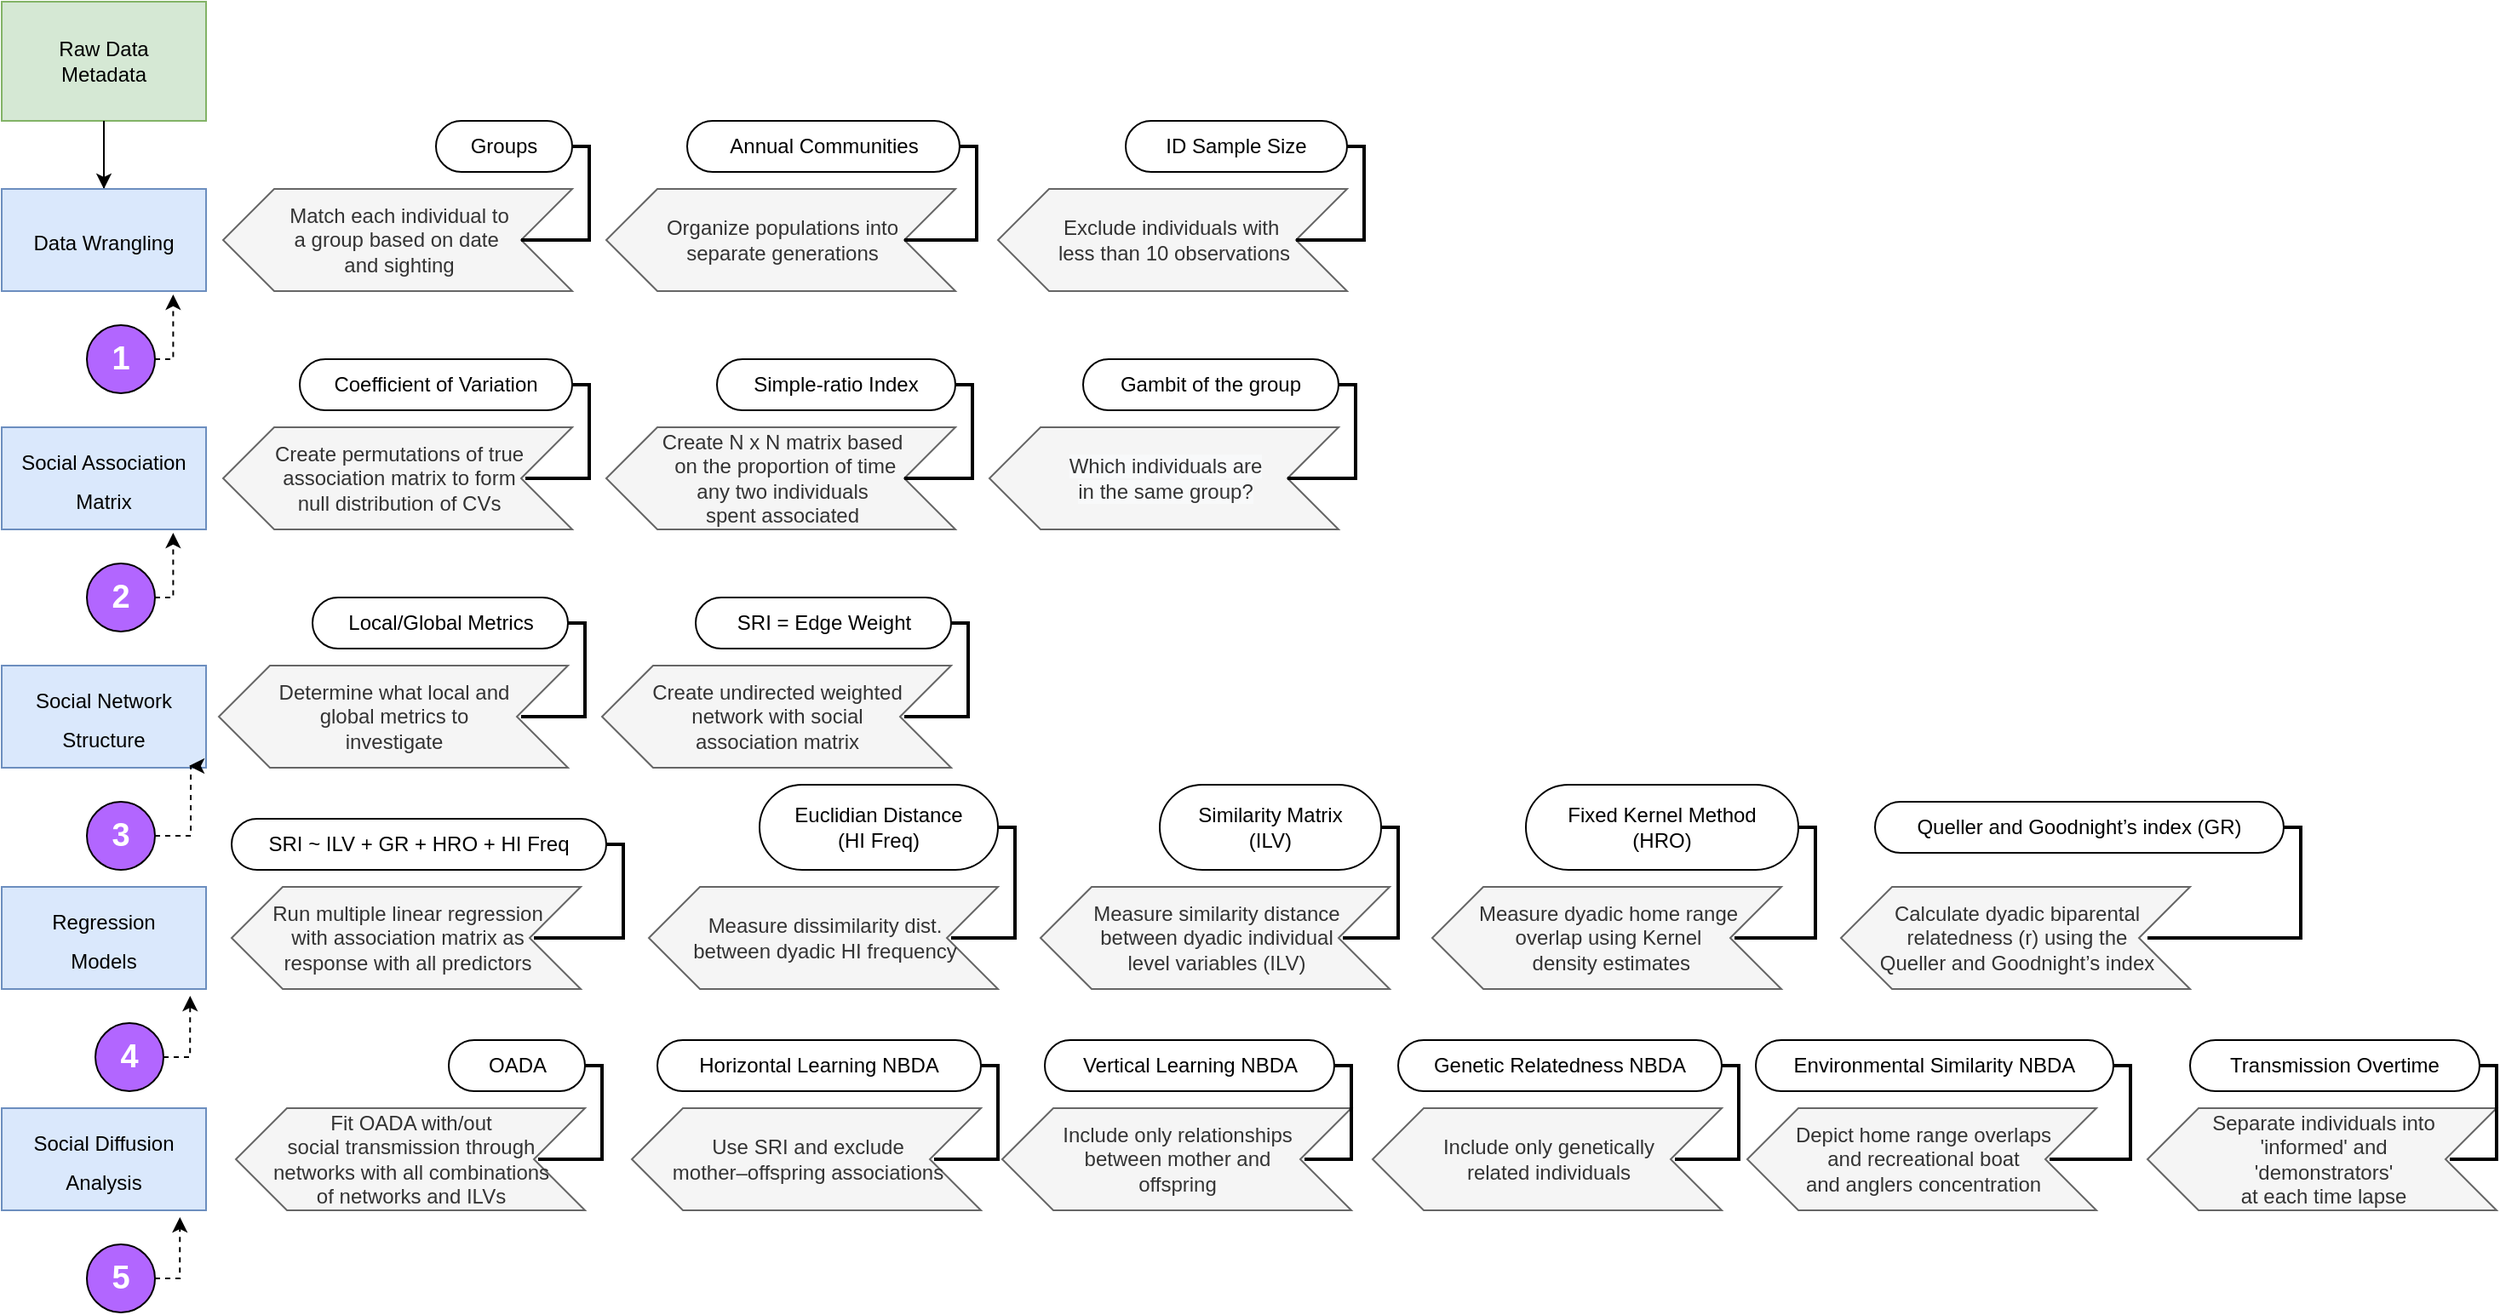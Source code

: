 <mxfile version="21.3.8" type="github">
  <diagram id="Asj_OvlAV7eRFMY_503B" name="Page-1">
    <mxGraphModel dx="794" dy="462" grid="1" gridSize="10" guides="1" tooltips="1" connect="1" arrows="1" fold="1" page="1" pageScale="1" pageWidth="850" pageHeight="1100" background="none" math="0" shadow="0">
      <root>
        <mxCell id="0" />
        <mxCell id="1" parent="0" />
        <mxCell id="feJvAz9ZvgBtIoRs770C-19" value="" style="edgeStyle=orthogonalEdgeStyle;rounded=0;orthogonalLoop=1;jettySize=auto;html=1;fontSize=12;fontColor=#FFFFFF;" parent="1" source="LIPbDDBm2kCoPktOWhKg-1" edge="1">
          <mxGeometry relative="1" as="geometry">
            <mxPoint x="100" y="150" as="targetPoint" />
          </mxGeometry>
        </mxCell>
        <mxCell id="LIPbDDBm2kCoPktOWhKg-1" value="Raw Data&lt;br&gt;Metadata" style="rounded=0;whiteSpace=wrap;html=1;fillColor=#d5e8d4;strokeColor=#82b366;" parent="1" vertex="1">
          <mxGeometry x="40" y="20" width="120" height="70" as="geometry" />
        </mxCell>
        <mxCell id="feJvAz9ZvgBtIoRs770C-24" style="edgeStyle=orthogonalEdgeStyle;rounded=0;orthogonalLoop=1;jettySize=auto;html=1;exitX=0.5;exitY=1;exitDx=0;exitDy=0;fontSize=12;fontColor=#FFFFFF;" parent="1" edge="1">
          <mxGeometry relative="1" as="geometry">
            <mxPoint x="530" y="690" as="sourcePoint" />
          </mxGeometry>
        </mxCell>
        <mxCell id="feJvAz9ZvgBtIoRs770C-25" value="" style="edgeStyle=orthogonalEdgeStyle;rounded=0;orthogonalLoop=1;jettySize=auto;html=1;fontSize=12;fontColor=#FFFFFF;" parent="1" edge="1">
          <mxGeometry relative="1" as="geometry">
            <mxPoint x="490" y="790" as="sourcePoint" />
          </mxGeometry>
        </mxCell>
        <mxCell id="feJvAz9ZvgBtIoRs770C-26" value="" style="edgeStyle=orthogonalEdgeStyle;rounded=0;orthogonalLoop=1;jettySize=auto;html=1;fontSize=12;fontColor=#FFFFFF;" parent="1" edge="1">
          <mxGeometry relative="1" as="geometry">
            <mxPoint x="365" y="790" as="sourcePoint" />
          </mxGeometry>
        </mxCell>
        <mxCell id="feJvAz9ZvgBtIoRs770C-28" value="" style="edgeStyle=orthogonalEdgeStyle;rounded=0;orthogonalLoop=1;jettySize=auto;html=1;fontSize=12;fontColor=#FFFFFF;" parent="1" edge="1">
          <mxGeometry relative="1" as="geometry">
            <mxPoint x="240" y="790" as="sourcePoint" />
          </mxGeometry>
        </mxCell>
        <mxCell id="feJvAz9ZvgBtIoRs770C-21" style="edgeStyle=orthogonalEdgeStyle;rounded=0;orthogonalLoop=1;jettySize=auto;html=1;exitX=1;exitY=0.5;exitDx=0;exitDy=0;entryX=0.839;entryY=1.033;entryDx=0;entryDy=0;entryPerimeter=0;fontSize=12;fontColor=#FFFFFF;dashed=1;" parent="1" source="feJvAz9ZvgBtIoRs770C-13" target="feJvAz9ZvgBtIoRs770C-17" edge="1">
          <mxGeometry relative="1" as="geometry" />
        </mxCell>
        <mxCell id="feJvAz9ZvgBtIoRs770C-13" value="&lt;font style=&quot;font-size: 19px;&quot; color=&quot;#ffffff&quot;&gt;2&lt;/font&gt;" style="ellipse;whiteSpace=wrap;html=1;strokeColor=#000000;fillColor=#B266FF;fontStyle=1" parent="1" vertex="1">
          <mxGeometry x="90" y="350" width="40" height="40" as="geometry" />
        </mxCell>
        <mxCell id="feJvAz9ZvgBtIoRs770C-14" value="&lt;font style=&quot;font-size: 19px;&quot; color=&quot;#ffffff&quot;&gt;3&lt;/font&gt;" style="ellipse;whiteSpace=wrap;html=1;strokeColor=#000000;fillColor=#B266FF;fontStyle=1" parent="1" vertex="1">
          <mxGeometry x="90" y="490" width="40" height="40" as="geometry" />
        </mxCell>
        <mxCell id="feJvAz9ZvgBtIoRs770C-29" style="edgeStyle=orthogonalEdgeStyle;rounded=0;orthogonalLoop=1;jettySize=auto;html=1;exitX=1;exitY=0.5;exitDx=0;exitDy=0;entryX=0.922;entryY=1.067;entryDx=0;entryDy=0;entryPerimeter=0;fontSize=12;fontColor=#FFFFFF;dashed=1;" parent="1" source="feJvAz9ZvgBtIoRs770C-15" target="feJvAz9ZvgBtIoRs770C-23" edge="1">
          <mxGeometry relative="1" as="geometry" />
        </mxCell>
        <mxCell id="feJvAz9ZvgBtIoRs770C-15" value="&lt;font style=&quot;font-size: 19px;&quot; color=&quot;#ffffff&quot;&gt;4&lt;/font&gt;" style="ellipse;whiteSpace=wrap;html=1;strokeColor=#000000;fillColor=#B266FF;fontStyle=1" parent="1" vertex="1">
          <mxGeometry x="95" y="620" width="40" height="40" as="geometry" />
        </mxCell>
        <mxCell id="feJvAz9ZvgBtIoRs770C-31" style="edgeStyle=orthogonalEdgeStyle;rounded=0;orthogonalLoop=1;jettySize=auto;html=1;exitX=1;exitY=0.5;exitDx=0;exitDy=0;entryX=0.872;entryY=1.067;entryDx=0;entryDy=0;entryPerimeter=0;dashed=1;fontSize=12;fontColor=#FFFFFF;" parent="1" source="feJvAz9ZvgBtIoRs770C-16" target="feJvAz9ZvgBtIoRs770C-30" edge="1">
          <mxGeometry relative="1" as="geometry" />
        </mxCell>
        <mxCell id="feJvAz9ZvgBtIoRs770C-16" value="&lt;font style=&quot;font-size: 19px;&quot; color=&quot;#ffffff&quot;&gt;5&lt;/font&gt;" style="ellipse;whiteSpace=wrap;html=1;strokeColor=#000000;fillColor=#B266FF;fontStyle=1" parent="1" vertex="1">
          <mxGeometry x="90" y="750" width="40" height="40" as="geometry" />
        </mxCell>
        <mxCell id="feJvAz9ZvgBtIoRs770C-17" value="&lt;font style=&quot;font-size: 12px;&quot;&gt;Social Association Matrix&lt;/font&gt;" style="rounded=0;whiteSpace=wrap;html=1;strokeColor=#6c8ebf;fontSize=19;fillColor=#dae8fc;" parent="1" vertex="1">
          <mxGeometry x="40" y="270" width="120" height="60" as="geometry" />
        </mxCell>
        <mxCell id="feJvAz9ZvgBtIoRs770C-18" value="&lt;font style=&quot;font-size: 12px;&quot;&gt;Social Network Structure&lt;/font&gt;" style="rounded=0;whiteSpace=wrap;html=1;strokeColor=#6c8ebf;fontSize=19;fillColor=#dae8fc;" parent="1" vertex="1">
          <mxGeometry x="40" y="410" width="120" height="60" as="geometry" />
        </mxCell>
        <mxCell id="feJvAz9ZvgBtIoRs770C-23" value="&lt;font style=&quot;font-size: 12px;&quot;&gt;Regression&lt;br&gt;Models&lt;br&gt;&lt;/font&gt;" style="rounded=0;whiteSpace=wrap;html=1;strokeColor=#6c8ebf;fontSize=19;fillColor=#dae8fc;" parent="1" vertex="1">
          <mxGeometry x="40" y="540" width="120" height="60" as="geometry" />
        </mxCell>
        <mxCell id="feJvAz9ZvgBtIoRs770C-30" value="&lt;font style=&quot;font-size: 12px;&quot;&gt;Social Diffusion&lt;br&gt;Analysis&lt;br&gt;&lt;/font&gt;" style="rounded=0;whiteSpace=wrap;html=1;strokeColor=#6c8ebf;fontSize=19;fillColor=#dae8fc;" parent="1" vertex="1">
          <mxGeometry x="40" y="670" width="120" height="60" as="geometry" />
        </mxCell>
        <mxCell id="DAMQzkQiVlCdPJjBUR-s-13" value="&lt;span style=&quot;color: rgb(51, 51, 51); background-color: rgb(248, 249, 250);&quot;&gt;Which individuals are&lt;br&gt;in the same group?&lt;/span&gt;" style="html=1;shadow=0;dashed=0;align=center;verticalAlign=middle;shape=mxgraph.arrows2.arrow;dy=0;dx=30;notch=30;rotation=0;direction=west;fillColor=#f5f5f5;strokeColor=#666666;fontColor=#333333;" parent="1" vertex="1">
          <mxGeometry x="620" y="270" width="205" height="60" as="geometry" />
        </mxCell>
        <mxCell id="DAMQzkQiVlCdPJjBUR-s-14" value="Create N x N matrix based&lt;br style=&quot;border-color: var(--border-color);&quot;&gt;&amp;nbsp;on the p&lt;font color=&quot;#333333&quot;&gt;roportion of time &lt;br&gt;any two individuals &lt;br&gt;spent associated&lt;/font&gt;" style="html=1;shadow=0;dashed=0;align=center;verticalAlign=middle;shape=mxgraph.arrows2.arrow;dy=0;dx=30;notch=30;rotation=0;direction=west;fillColor=#f5f5f5;fontColor=#333333;strokeColor=#666666;" parent="1" vertex="1">
          <mxGeometry x="395" y="270" width="205" height="60" as="geometry" />
        </mxCell>
        <mxCell id="DAMQzkQiVlCdPJjBUR-s-17" value="Simple-ratio Index" style="whiteSpace=wrap;html=1;rounded=1;arcSize=50;align=center;verticalAlign=middle;strokeWidth=1;autosize=1;spacing=4;treeFolding=1;treeMoving=1;newEdgeStyle={&quot;edgeStyle&quot;:&quot;entityRelationEdgeStyle&quot;,&quot;startArrow&quot;:&quot;none&quot;,&quot;endArrow&quot;:&quot;none&quot;,&quot;segment&quot;:10,&quot;curved&quot;:1};" parent="1" vertex="1">
          <mxGeometry x="460" y="230" width="140" height="30" as="geometry" />
        </mxCell>
        <mxCell id="DAMQzkQiVlCdPJjBUR-s-18" value="" style="edgeStyle=entityRelationEdgeStyle;startArrow=none;endArrow=none;segment=10;curved=1;rounded=0;shape=link;width=-1;exitX=0;exitY=0.5;exitDx=30;exitDy=0;exitPerimeter=0;" parent="1" source="DAMQzkQiVlCdPJjBUR-s-14" target="DAMQzkQiVlCdPJjBUR-s-17" edge="1">
          <mxGeometry relative="1" as="geometry">
            <mxPoint x="660" y="410" as="sourcePoint" />
          </mxGeometry>
        </mxCell>
        <mxCell id="DAMQzkQiVlCdPJjBUR-s-22" value="Gambit of the group" style="whiteSpace=wrap;html=1;rounded=1;arcSize=50;align=center;verticalAlign=middle;strokeWidth=1;autosize=1;spacing=4;treeFolding=1;treeMoving=1;newEdgeStyle={&quot;edgeStyle&quot;:&quot;entityRelationEdgeStyle&quot;,&quot;startArrow&quot;:&quot;none&quot;,&quot;endArrow&quot;:&quot;none&quot;,&quot;segment&quot;:10,&quot;curved&quot;:1};" parent="1" vertex="1">
          <mxGeometry x="675" y="230" width="150" height="30" as="geometry" />
        </mxCell>
        <mxCell id="DAMQzkQiVlCdPJjBUR-s-23" value="" style="edgeStyle=entityRelationEdgeStyle;startArrow=none;endArrow=none;segment=10;curved=1;rounded=0;shape=link;exitX=0;exitY=0.5;exitDx=30;exitDy=0;exitPerimeter=0;width=1;" parent="1" source="DAMQzkQiVlCdPJjBUR-s-13" target="DAMQzkQiVlCdPJjBUR-s-22" edge="1">
          <mxGeometry relative="1" as="geometry">
            <mxPoint x="732.5" y="265" as="sourcePoint" />
          </mxGeometry>
        </mxCell>
        <mxCell id="xzP4lWZcJlKj3KOKzyeN-1" value="Exclude individuals with&amp;nbsp;&lt;br&gt;less than 10 observations" style="html=1;shadow=0;dashed=0;align=center;verticalAlign=middle;shape=mxgraph.arrows2.arrow;dy=0;dx=30;notch=30;rotation=0;direction=west;fillColor=#f5f5f5;fontColor=#333333;strokeColor=#666666;" parent="1" vertex="1">
          <mxGeometry x="625" y="130" width="205" height="60" as="geometry" />
        </mxCell>
        <mxCell id="xzP4lWZcJlKj3KOKzyeN-2" value="Create permutations of true &lt;br&gt;association matrix to form&lt;br&gt;null distribution of CVs" style="html=1;shadow=0;dashed=0;align=center;verticalAlign=middle;shape=mxgraph.arrows2.arrow;dy=0;dx=30;notch=30;rotation=0;direction=west;fillColor=#f5f5f5;fontColor=#333333;strokeColor=#666666;" parent="1" vertex="1">
          <mxGeometry x="170" y="270" width="205" height="60" as="geometry" />
        </mxCell>
        <mxCell id="xzP4lWZcJlKj3KOKzyeN-3" value="Run multiple linear regression&lt;br&gt;with association matrix as&lt;br&gt;response with all predictors" style="html=1;shadow=0;dashed=0;align=center;verticalAlign=middle;shape=mxgraph.arrows2.arrow;dy=0;dx=30;notch=30;rotation=0;direction=west;fillColor=#f5f5f5;fontColor=#333333;strokeColor=#666666;" parent="1" vertex="1">
          <mxGeometry x="175" y="540" width="205" height="60" as="geometry" />
        </mxCell>
        <mxCell id="xzP4lWZcJlKj3KOKzyeN-4" value="Measure dissimilarity dist.&lt;br&gt;between dyadic HI frequency" style="html=1;shadow=0;dashed=0;align=center;verticalAlign=middle;shape=mxgraph.arrows2.arrow;dy=0;dx=30;notch=30;rotation=0;direction=west;fillColor=#f5f5f5;fontColor=#333333;strokeColor=#666666;" parent="1" vertex="1">
          <mxGeometry x="420" y="540" width="205" height="60" as="geometry" />
        </mxCell>
        <mxCell id="hiPtZPuh-JGFuhu2f1dp-1" value="Coefficient of Variation" style="whiteSpace=wrap;html=1;rounded=1;arcSize=50;align=center;verticalAlign=middle;strokeWidth=1;autosize=1;spacing=4;treeFolding=1;treeMoving=1;newEdgeStyle={&quot;edgeStyle&quot;:&quot;entityRelationEdgeStyle&quot;,&quot;startArrow&quot;:&quot;none&quot;,&quot;endArrow&quot;:&quot;none&quot;,&quot;segment&quot;:10,&quot;curved&quot;:1};" parent="1" vertex="1">
          <mxGeometry x="215" y="230" width="160" height="30" as="geometry" />
        </mxCell>
        <mxCell id="hiPtZPuh-JGFuhu2f1dp-2" value="" style="edgeStyle=entityRelationEdgeStyle;startArrow=none;endArrow=none;segment=10;curved=1;rounded=0;shape=link;width=-1;exitX=0;exitY=0.5;exitDx=30;exitDy=0;exitPerimeter=0;" parent="1" target="hiPtZPuh-JGFuhu2f1dp-1" edge="1">
          <mxGeometry relative="1" as="geometry">
            <mxPoint x="347.5" y="300" as="sourcePoint" />
          </mxGeometry>
        </mxCell>
        <mxCell id="hiPtZPuh-JGFuhu2f1dp-3" value="ID Sample Size" style="whiteSpace=wrap;html=1;rounded=1;arcSize=50;align=center;verticalAlign=middle;strokeWidth=1;autosize=1;spacing=4;treeFolding=1;treeMoving=1;newEdgeStyle={&quot;edgeStyle&quot;:&quot;entityRelationEdgeStyle&quot;,&quot;startArrow&quot;:&quot;none&quot;,&quot;endArrow&quot;:&quot;none&quot;,&quot;segment&quot;:10,&quot;curved&quot;:1};" parent="1" vertex="1">
          <mxGeometry x="700" y="90" width="130" height="30" as="geometry" />
        </mxCell>
        <mxCell id="hiPtZPuh-JGFuhu2f1dp-4" value="" style="edgeStyle=entityRelationEdgeStyle;startArrow=none;endArrow=none;segment=10;curved=1;rounded=0;shape=link;width=-1;exitX=0;exitY=0.5;exitDx=30;exitDy=0;exitPerimeter=0;" parent="1" target="hiPtZPuh-JGFuhu2f1dp-3" edge="1">
          <mxGeometry relative="1" as="geometry">
            <mxPoint x="800" y="160" as="sourcePoint" />
          </mxGeometry>
        </mxCell>
        <mxCell id="hiPtZPuh-JGFuhu2f1dp-5" value="Determine what local and &lt;br&gt;global metrics to&lt;br&gt;investigate" style="html=1;shadow=0;dashed=0;align=center;verticalAlign=middle;shape=mxgraph.arrows2.arrow;dy=0;dx=30;notch=30;rotation=0;direction=west;fillColor=#f5f5f5;fontColor=#333333;strokeColor=#666666;" parent="1" vertex="1">
          <mxGeometry x="167.5" y="410" width="205" height="60" as="geometry" />
        </mxCell>
        <mxCell id="hiPtZPuh-JGFuhu2f1dp-6" value="Local/Global Metrics" style="whiteSpace=wrap;html=1;rounded=1;arcSize=50;align=center;verticalAlign=middle;strokeWidth=1;autosize=1;spacing=4;treeFolding=1;treeMoving=1;newEdgeStyle={&quot;edgeStyle&quot;:&quot;entityRelationEdgeStyle&quot;,&quot;startArrow&quot;:&quot;none&quot;,&quot;endArrow&quot;:&quot;none&quot;,&quot;segment&quot;:10,&quot;curved&quot;:1};" parent="1" vertex="1">
          <mxGeometry x="222.5" y="370" width="150" height="30" as="geometry" />
        </mxCell>
        <mxCell id="hiPtZPuh-JGFuhu2f1dp-7" value="" style="edgeStyle=entityRelationEdgeStyle;startArrow=none;endArrow=none;segment=10;curved=1;rounded=0;shape=link;width=-1;exitX=0;exitY=0.5;exitDx=30;exitDy=0;exitPerimeter=0;" parent="1" target="hiPtZPuh-JGFuhu2f1dp-6" edge="1">
          <mxGeometry relative="1" as="geometry">
            <mxPoint x="345" y="440" as="sourcePoint" />
          </mxGeometry>
        </mxCell>
        <mxCell id="hiPtZPuh-JGFuhu2f1dp-11" value="Create undirected weighted&lt;br style=&quot;border-color: var(--border-color);&quot;&gt;network with social&lt;br style=&quot;border-color: var(--border-color);&quot;&gt;association&amp;nbsp;matrix" style="html=1;shadow=0;dashed=0;align=center;verticalAlign=middle;shape=mxgraph.arrows2.arrow;dy=0;dx=30;notch=30;rotation=0;direction=west;fillColor=#f5f5f5;fontColor=#333333;strokeColor=#666666;" parent="1" vertex="1">
          <mxGeometry x="392.5" y="410" width="205" height="60" as="geometry" />
        </mxCell>
        <mxCell id="hiPtZPuh-JGFuhu2f1dp-12" value="SRI = Edge Weight" style="whiteSpace=wrap;html=1;rounded=1;arcSize=50;align=center;verticalAlign=middle;strokeWidth=1;autosize=1;spacing=4;treeFolding=1;treeMoving=1;newEdgeStyle={&quot;edgeStyle&quot;:&quot;entityRelationEdgeStyle&quot;,&quot;startArrow&quot;:&quot;none&quot;,&quot;endArrow&quot;:&quot;none&quot;,&quot;segment&quot;:10,&quot;curved&quot;:1};" parent="1" vertex="1">
          <mxGeometry x="447.5" y="370" width="150" height="30" as="geometry" />
        </mxCell>
        <mxCell id="hiPtZPuh-JGFuhu2f1dp-13" value="" style="edgeStyle=entityRelationEdgeStyle;startArrow=none;endArrow=none;segment=10;curved=1;rounded=0;shape=link;width=-1;exitX=0;exitY=0.5;exitDx=30;exitDy=0;exitPerimeter=0;" parent="1" target="hiPtZPuh-JGFuhu2f1dp-12" edge="1">
          <mxGeometry relative="1" as="geometry">
            <mxPoint x="570" y="440" as="sourcePoint" />
          </mxGeometry>
        </mxCell>
        <mxCell id="hiPtZPuh-JGFuhu2f1dp-14" value="SRI ~ ILV + GR + HRO + HI Freq" style="whiteSpace=wrap;html=1;rounded=1;arcSize=50;align=center;verticalAlign=middle;strokeWidth=1;autosize=1;spacing=4;treeFolding=1;treeMoving=1;newEdgeStyle={&quot;edgeStyle&quot;:&quot;entityRelationEdgeStyle&quot;,&quot;startArrow&quot;:&quot;none&quot;,&quot;endArrow&quot;:&quot;none&quot;,&quot;segment&quot;:10,&quot;curved&quot;:1};" parent="1" vertex="1">
          <mxGeometry x="175" y="500" width="220" height="30" as="geometry" />
        </mxCell>
        <mxCell id="hiPtZPuh-JGFuhu2f1dp-15" value="" style="edgeStyle=entityRelationEdgeStyle;startArrow=none;endArrow=none;segment=10;curved=1;rounded=0;shape=link;width=-1;exitX=0;exitY=0.5;exitDx=30;exitDy=0;exitPerimeter=0;" parent="1" target="hiPtZPuh-JGFuhu2f1dp-14" edge="1">
          <mxGeometry relative="1" as="geometry">
            <mxPoint x="352.5" y="570" as="sourcePoint" />
          </mxGeometry>
        </mxCell>
        <mxCell id="hiPtZPuh-JGFuhu2f1dp-16" value="Euclidian Distance&lt;br&gt;(HI Freq)" style="whiteSpace=wrap;html=1;rounded=1;arcSize=50;align=center;verticalAlign=middle;strokeWidth=1;autosize=1;spacing=4;treeFolding=1;treeMoving=1;newEdgeStyle={&quot;edgeStyle&quot;:&quot;entityRelationEdgeStyle&quot;,&quot;startArrow&quot;:&quot;none&quot;,&quot;endArrow&quot;:&quot;none&quot;,&quot;segment&quot;:10,&quot;curved&quot;:1};" parent="1" vertex="1">
          <mxGeometry x="485" y="480" width="140" height="50" as="geometry" />
        </mxCell>
        <mxCell id="hiPtZPuh-JGFuhu2f1dp-17" value="" style="edgeStyle=entityRelationEdgeStyle;startArrow=none;endArrow=none;segment=10;curved=1;rounded=0;shape=link;width=-1;exitX=0;exitY=0.5;exitDx=30;exitDy=0;exitPerimeter=0;" parent="1" target="hiPtZPuh-JGFuhu2f1dp-16" edge="1">
          <mxGeometry relative="1" as="geometry">
            <mxPoint x="597.5" y="570" as="sourcePoint" />
          </mxGeometry>
        </mxCell>
        <mxCell id="hiPtZPuh-JGFuhu2f1dp-18" value="Measure similarity distance&lt;br&gt;between dyadic individual&lt;br&gt;level variables (ILV)" style="html=1;shadow=0;dashed=0;align=center;verticalAlign=middle;shape=mxgraph.arrows2.arrow;dy=0;dx=30;notch=30;rotation=0;direction=west;fillColor=#f5f5f5;fontColor=#333333;strokeColor=#666666;" parent="1" vertex="1">
          <mxGeometry x="650" y="540" width="205" height="60" as="geometry" />
        </mxCell>
        <mxCell id="hiPtZPuh-JGFuhu2f1dp-19" value="Similarity Matrix&lt;br&gt;(ILV)" style="whiteSpace=wrap;html=1;rounded=1;arcSize=50;align=center;verticalAlign=middle;strokeWidth=1;autosize=1;spacing=4;treeFolding=1;treeMoving=1;newEdgeStyle={&quot;edgeStyle&quot;:&quot;entityRelationEdgeStyle&quot;,&quot;startArrow&quot;:&quot;none&quot;,&quot;endArrow&quot;:&quot;none&quot;,&quot;segment&quot;:10,&quot;curved&quot;:1};" parent="1" vertex="1">
          <mxGeometry x="720" y="480" width="130" height="50" as="geometry" />
        </mxCell>
        <mxCell id="hiPtZPuh-JGFuhu2f1dp-20" value="" style="edgeStyle=entityRelationEdgeStyle;startArrow=none;endArrow=none;segment=10;curved=1;rounded=0;shape=link;width=-1;exitX=0;exitY=0.5;exitDx=30;exitDy=0;exitPerimeter=0;" parent="1" target="hiPtZPuh-JGFuhu2f1dp-19" edge="1">
          <mxGeometry relative="1" as="geometry">
            <mxPoint x="827.5" y="570" as="sourcePoint" />
          </mxGeometry>
        </mxCell>
        <mxCell id="hiPtZPuh-JGFuhu2f1dp-21" value="Measure dyadic home range &lt;br&gt;overlap using Kernel&lt;br&gt;&amp;nbsp;density estimates" style="html=1;shadow=0;dashed=0;align=center;verticalAlign=middle;shape=mxgraph.arrows2.arrow;dy=0;dx=30;notch=30;rotation=0;direction=west;fillColor=#f5f5f5;fontColor=#333333;strokeColor=#666666;" parent="1" vertex="1">
          <mxGeometry x="880" y="540" width="205" height="60" as="geometry" />
        </mxCell>
        <mxCell id="hiPtZPuh-JGFuhu2f1dp-22" value="Fixed Kernel Method&lt;br&gt;(HRO)" style="whiteSpace=wrap;html=1;rounded=1;arcSize=50;align=center;verticalAlign=middle;strokeWidth=1;autosize=1;spacing=4;treeFolding=1;treeMoving=1;newEdgeStyle={&quot;edgeStyle&quot;:&quot;entityRelationEdgeStyle&quot;,&quot;startArrow&quot;:&quot;none&quot;,&quot;endArrow&quot;:&quot;none&quot;,&quot;segment&quot;:10,&quot;curved&quot;:1};" parent="1" vertex="1">
          <mxGeometry x="935" y="480" width="160" height="50" as="geometry" />
        </mxCell>
        <mxCell id="hiPtZPuh-JGFuhu2f1dp-23" value="" style="edgeStyle=entityRelationEdgeStyle;startArrow=none;endArrow=none;segment=10;curved=1;rounded=0;shape=link;width=-1;exitX=0;exitY=0.5;exitDx=30;exitDy=0;exitPerimeter=0;" parent="1" target="hiPtZPuh-JGFuhu2f1dp-22" edge="1">
          <mxGeometry relative="1" as="geometry">
            <mxPoint x="1057.5" y="570" as="sourcePoint" />
          </mxGeometry>
        </mxCell>
        <mxCell id="hiPtZPuh-JGFuhu2f1dp-24" value="Calculate dyadic biparental &lt;br&gt;relatedness (r) using the&lt;br&gt;Queller and Goodnight’s index" style="html=1;shadow=0;dashed=0;align=center;verticalAlign=middle;shape=mxgraph.arrows2.arrow;dy=0;dx=30;notch=30;rotation=0;direction=west;fillColor=#f5f5f5;fontColor=#333333;strokeColor=#666666;" parent="1" vertex="1">
          <mxGeometry x="1120" y="540" width="205" height="60" as="geometry" />
        </mxCell>
        <mxCell id="hiPtZPuh-JGFuhu2f1dp-27" style="edgeStyle=orthogonalEdgeStyle;rounded=0;orthogonalLoop=1;jettySize=auto;html=1;exitX=1;exitY=0.5;exitDx=0;exitDy=0;entryX=0.839;entryY=1.033;entryDx=0;entryDy=0;entryPerimeter=0;fontSize=12;fontColor=#FFFFFF;dashed=1;" parent="1" source="hiPtZPuh-JGFuhu2f1dp-28" target="hiPtZPuh-JGFuhu2f1dp-29" edge="1">
          <mxGeometry relative="1" as="geometry" />
        </mxCell>
        <mxCell id="hiPtZPuh-JGFuhu2f1dp-28" value="&lt;font style=&quot;font-size: 19px;&quot; color=&quot;#ffffff&quot;&gt;1&lt;/font&gt;" style="ellipse;whiteSpace=wrap;html=1;strokeColor=#000000;fillColor=#B266FF;fontStyle=1" parent="1" vertex="1">
          <mxGeometry x="90" y="210" width="40" height="40" as="geometry" />
        </mxCell>
        <mxCell id="hiPtZPuh-JGFuhu2f1dp-36" value="" style="edgeStyle=orthogonalEdgeStyle;rounded=0;orthogonalLoop=1;jettySize=auto;html=1;exitX=0.5;exitY=1;exitDx=0;exitDy=0;" parent="1" source="LIPbDDBm2kCoPktOWhKg-1" edge="1">
          <mxGeometry relative="1" as="geometry">
            <mxPoint x="60" y="110" as="sourcePoint" />
            <mxPoint x="100" y="130" as="targetPoint" />
          </mxGeometry>
        </mxCell>
        <mxCell id="hiPtZPuh-JGFuhu2f1dp-29" value="&lt;font style=&quot;font-size: 12px;&quot;&gt;Data Wrangling&lt;/font&gt;" style="rounded=0;whiteSpace=wrap;html=1;strokeColor=#6c8ebf;fontSize=19;fillColor=#dae8fc;" parent="1" vertex="1">
          <mxGeometry x="40" y="130" width="120" height="60" as="geometry" />
        </mxCell>
        <mxCell id="hiPtZPuh-JGFuhu2f1dp-30" value="Organize populations into&lt;br style=&quot;border-color: var(--border-color);&quot;&gt;separate generations" style="html=1;shadow=0;dashed=0;align=center;verticalAlign=middle;shape=mxgraph.arrows2.arrow;dy=0;dx=30;notch=30;rotation=0;direction=west;fillColor=#f5f5f5;fontColor=#333333;strokeColor=#666666;" parent="1" vertex="1">
          <mxGeometry x="395" y="130" width="205" height="60" as="geometry" />
        </mxCell>
        <mxCell id="hiPtZPuh-JGFuhu2f1dp-31" value="Annual Communities" style="whiteSpace=wrap;html=1;rounded=1;arcSize=50;align=center;verticalAlign=middle;strokeWidth=1;autosize=1;spacing=4;treeFolding=1;treeMoving=1;newEdgeStyle={&quot;edgeStyle&quot;:&quot;entityRelationEdgeStyle&quot;,&quot;startArrow&quot;:&quot;none&quot;,&quot;endArrow&quot;:&quot;none&quot;,&quot;segment&quot;:10,&quot;curved&quot;:1};" parent="1" vertex="1">
          <mxGeometry x="442.5" y="90" width="160" height="30" as="geometry" />
        </mxCell>
        <mxCell id="hiPtZPuh-JGFuhu2f1dp-32" value="" style="edgeStyle=entityRelationEdgeStyle;startArrow=none;endArrow=none;segment=10;curved=1;rounded=0;shape=link;width=-1;exitX=0;exitY=0.5;exitDx=30;exitDy=0;exitPerimeter=0;" parent="1" source="hiPtZPuh-JGFuhu2f1dp-30" target="hiPtZPuh-JGFuhu2f1dp-31" edge="1">
          <mxGeometry relative="1" as="geometry">
            <mxPoint x="660" y="270" as="sourcePoint" />
          </mxGeometry>
        </mxCell>
        <mxCell id="hiPtZPuh-JGFuhu2f1dp-37" value="Queller and Goodnight’s index (GR)" style="whiteSpace=wrap;html=1;rounded=1;arcSize=50;align=center;verticalAlign=middle;strokeWidth=1;autosize=1;spacing=4;treeFolding=1;treeMoving=1;newEdgeStyle={&quot;edgeStyle&quot;:&quot;entityRelationEdgeStyle&quot;,&quot;startArrow&quot;:&quot;none&quot;,&quot;endArrow&quot;:&quot;none&quot;,&quot;segment&quot;:10,&quot;curved&quot;:1};" parent="1" vertex="1">
          <mxGeometry x="1140" y="490" width="240" height="30" as="geometry" />
        </mxCell>
        <mxCell id="hiPtZPuh-JGFuhu2f1dp-38" value="" style="edgeStyle=entityRelationEdgeStyle;startArrow=none;endArrow=none;segment=10;curved=1;rounded=0;shape=link;width=-1;" parent="1" target="hiPtZPuh-JGFuhu2f1dp-37" edge="1">
          <mxGeometry relative="1" as="geometry">
            <mxPoint x="1300" y="570" as="sourcePoint" />
          </mxGeometry>
        </mxCell>
        <mxCell id="hiPtZPuh-JGFuhu2f1dp-39" style="edgeStyle=orthogonalEdgeStyle;rounded=0;orthogonalLoop=1;jettySize=auto;html=1;exitX=1;exitY=0.5;exitDx=0;exitDy=0;fontSize=12;fontColor=#FFFFFF;dashed=1;" parent="1" source="feJvAz9ZvgBtIoRs770C-14" edge="1">
          <mxGeometry relative="1" as="geometry">
            <mxPoint x="140" y="380" as="sourcePoint" />
            <mxPoint x="150" y="469" as="targetPoint" />
            <Array as="points">
              <mxPoint x="151" y="510" />
              <mxPoint x="151" y="469" />
            </Array>
          </mxGeometry>
        </mxCell>
        <mxCell id="hiPtZPuh-JGFuhu2f1dp-40" value="Use SRI and exclude&lt;br&gt;mother–offspring associations" style="html=1;shadow=0;dashed=0;align=center;verticalAlign=middle;shape=mxgraph.arrows2.arrow;dy=0;dx=30;notch=30;rotation=0;direction=west;fillColor=#f5f5f5;fontColor=#333333;strokeColor=#666666;" parent="1" vertex="1">
          <mxGeometry x="410" y="670" width="205" height="60" as="geometry" />
        </mxCell>
        <mxCell id="hiPtZPuh-JGFuhu2f1dp-41" value="Horizontal Learning NBDA" style="whiteSpace=wrap;html=1;rounded=1;arcSize=50;align=center;verticalAlign=middle;strokeWidth=1;autosize=1;spacing=4;treeFolding=1;treeMoving=1;newEdgeStyle={&quot;edgeStyle&quot;:&quot;entityRelationEdgeStyle&quot;,&quot;startArrow&quot;:&quot;none&quot;,&quot;endArrow&quot;:&quot;none&quot;,&quot;segment&quot;:10,&quot;curved&quot;:1};" parent="1" vertex="1">
          <mxGeometry x="425" y="630" width="190" height="30" as="geometry" />
        </mxCell>
        <mxCell id="hiPtZPuh-JGFuhu2f1dp-42" value="" style="edgeStyle=entityRelationEdgeStyle;startArrow=none;endArrow=none;segment=10;curved=1;rounded=0;shape=link;width=-1;exitX=0;exitY=0.5;exitDx=30;exitDy=0;exitPerimeter=0;" parent="1" target="hiPtZPuh-JGFuhu2f1dp-41" edge="1">
          <mxGeometry relative="1" as="geometry">
            <mxPoint x="587.5" y="700" as="sourcePoint" />
          </mxGeometry>
        </mxCell>
        <mxCell id="hiPtZPuh-JGFuhu2f1dp-43" value="Include only relationships &lt;br&gt;between mother and &lt;br&gt;offspring" style="html=1;shadow=0;dashed=0;align=center;verticalAlign=middle;shape=mxgraph.arrows2.arrow;dy=0;dx=30;notch=30;rotation=0;direction=west;fillColor=#f5f5f5;fontColor=#333333;strokeColor=#666666;" parent="1" vertex="1">
          <mxGeometry x="627.5" y="670" width="205" height="60" as="geometry" />
        </mxCell>
        <mxCell id="hiPtZPuh-JGFuhu2f1dp-44" value="Vertical Learning NBDA" style="whiteSpace=wrap;html=1;rounded=1;arcSize=50;align=center;verticalAlign=middle;strokeWidth=1;autosize=1;spacing=4;treeFolding=1;treeMoving=1;newEdgeStyle={&quot;edgeStyle&quot;:&quot;entityRelationEdgeStyle&quot;,&quot;startArrow&quot;:&quot;none&quot;,&quot;endArrow&quot;:&quot;none&quot;,&quot;segment&quot;:10,&quot;curved&quot;:1};" parent="1" vertex="1">
          <mxGeometry x="652.5" y="630" width="170" height="30" as="geometry" />
        </mxCell>
        <mxCell id="hiPtZPuh-JGFuhu2f1dp-45" value="" style="edgeStyle=entityRelationEdgeStyle;startArrow=none;endArrow=none;segment=10;curved=1;rounded=0;shape=link;width=-1;exitX=0;exitY=0.5;exitDx=30;exitDy=0;exitPerimeter=0;" parent="1" target="hiPtZPuh-JGFuhu2f1dp-44" edge="1">
          <mxGeometry relative="1" as="geometry">
            <mxPoint x="805" y="700" as="sourcePoint" />
          </mxGeometry>
        </mxCell>
        <mxCell id="hiPtZPuh-JGFuhu2f1dp-46" value="Include only genetically&lt;br&gt;related individuals&lt;br&gt;" style="html=1;shadow=0;dashed=0;align=center;verticalAlign=middle;shape=mxgraph.arrows2.arrow;dy=0;dx=30;notch=30;rotation=0;direction=west;fillColor=#f5f5f5;fontColor=#333333;strokeColor=#666666;" parent="1" vertex="1">
          <mxGeometry x="845" y="670" width="205" height="60" as="geometry" />
        </mxCell>
        <mxCell id="hiPtZPuh-JGFuhu2f1dp-47" value="Genetic Relatedness NBDA" style="whiteSpace=wrap;html=1;rounded=1;arcSize=50;align=center;verticalAlign=middle;strokeWidth=1;autosize=1;spacing=4;treeFolding=1;treeMoving=1;newEdgeStyle={&quot;edgeStyle&quot;:&quot;entityRelationEdgeStyle&quot;,&quot;startArrow&quot;:&quot;none&quot;,&quot;endArrow&quot;:&quot;none&quot;,&quot;segment&quot;:10,&quot;curved&quot;:1};" parent="1" vertex="1">
          <mxGeometry x="860" y="630" width="190" height="30" as="geometry" />
        </mxCell>
        <mxCell id="hiPtZPuh-JGFuhu2f1dp-48" value="" style="edgeStyle=entityRelationEdgeStyle;startArrow=none;endArrow=none;segment=10;curved=1;rounded=0;shape=link;width=-1;exitX=0;exitY=0.5;exitDx=30;exitDy=0;exitPerimeter=0;" parent="1" target="hiPtZPuh-JGFuhu2f1dp-47" edge="1">
          <mxGeometry relative="1" as="geometry">
            <mxPoint x="1022.5" y="700" as="sourcePoint" />
          </mxGeometry>
        </mxCell>
        <mxCell id="hiPtZPuh-JGFuhu2f1dp-49" value="Depict home range overlaps &lt;br&gt;and&amp;nbsp;recreational boat&lt;br&gt;and anglers concentration" style="html=1;shadow=0;dashed=0;align=center;verticalAlign=middle;shape=mxgraph.arrows2.arrow;dy=0;dx=30;notch=30;rotation=0;direction=west;fillColor=#f5f5f5;fontColor=#333333;strokeColor=#666666;" parent="1" vertex="1">
          <mxGeometry x="1065" y="670" width="205" height="60" as="geometry" />
        </mxCell>
        <mxCell id="hiPtZPuh-JGFuhu2f1dp-50" value="Environmental Similarity NBDA" style="whiteSpace=wrap;html=1;rounded=1;arcSize=50;align=center;verticalAlign=middle;strokeWidth=1;autosize=1;spacing=4;treeFolding=1;treeMoving=1;newEdgeStyle={&quot;edgeStyle&quot;:&quot;entityRelationEdgeStyle&quot;,&quot;startArrow&quot;:&quot;none&quot;,&quot;endArrow&quot;:&quot;none&quot;,&quot;segment&quot;:10,&quot;curved&quot;:1};" parent="1" vertex="1">
          <mxGeometry x="1070" y="630" width="210" height="30" as="geometry" />
        </mxCell>
        <mxCell id="hiPtZPuh-JGFuhu2f1dp-51" value="" style="edgeStyle=entityRelationEdgeStyle;startArrow=none;endArrow=none;segment=10;curved=1;rounded=0;shape=link;width=-1;exitX=0;exitY=0.5;exitDx=30;exitDy=0;exitPerimeter=0;" parent="1" target="hiPtZPuh-JGFuhu2f1dp-50" edge="1">
          <mxGeometry relative="1" as="geometry">
            <mxPoint x="1242.5" y="700" as="sourcePoint" />
          </mxGeometry>
        </mxCell>
        <mxCell id="hiPtZPuh-JGFuhu2f1dp-52" value="Fit OADA with/out &lt;br&gt;social transmission through&lt;br&gt;networks&amp;nbsp;with all combinations &lt;br&gt;of networks and ILVs" style="html=1;shadow=0;dashed=0;align=center;verticalAlign=middle;shape=mxgraph.arrows2.arrow;dy=0;dx=30;notch=30;rotation=0;direction=west;fillColor=#f5f5f5;fontColor=#333333;strokeColor=#666666;" parent="1" vertex="1">
          <mxGeometry x="177.5" y="670" width="205" height="60" as="geometry" />
        </mxCell>
        <mxCell id="hiPtZPuh-JGFuhu2f1dp-53" value="OADA" style="whiteSpace=wrap;html=1;rounded=1;arcSize=50;align=center;verticalAlign=middle;strokeWidth=1;autosize=1;spacing=4;treeFolding=1;treeMoving=1;newEdgeStyle={&quot;edgeStyle&quot;:&quot;entityRelationEdgeStyle&quot;,&quot;startArrow&quot;:&quot;none&quot;,&quot;endArrow&quot;:&quot;none&quot;,&quot;segment&quot;:10,&quot;curved&quot;:1};" parent="1" vertex="1">
          <mxGeometry x="302.5" y="630" width="80" height="30" as="geometry" />
        </mxCell>
        <mxCell id="hiPtZPuh-JGFuhu2f1dp-54" value="" style="edgeStyle=entityRelationEdgeStyle;startArrow=none;endArrow=none;segment=10;curved=1;rounded=0;shape=link;width=-1;exitX=0;exitY=0.5;exitDx=30;exitDy=0;exitPerimeter=0;" parent="1" target="hiPtZPuh-JGFuhu2f1dp-53" edge="1">
          <mxGeometry relative="1" as="geometry">
            <mxPoint x="355" y="700" as="sourcePoint" />
          </mxGeometry>
        </mxCell>
        <mxCell id="hiPtZPuh-JGFuhu2f1dp-55" value="Separate individuals into&lt;br&gt;&#39;informed&#39; and &lt;br&gt;&#39;demonstrators&#39;&lt;br&gt;at each time lapse" style="html=1;shadow=0;dashed=0;align=center;verticalAlign=middle;shape=mxgraph.arrows2.arrow;dy=0;dx=30;notch=30;rotation=0;direction=west;fillColor=#f5f5f5;fontColor=#333333;strokeColor=#666666;" parent="1" vertex="1">
          <mxGeometry x="1300" y="670" width="205" height="60" as="geometry" />
        </mxCell>
        <mxCell id="hiPtZPuh-JGFuhu2f1dp-56" value="Transmission Overtime" style="whiteSpace=wrap;html=1;rounded=1;arcSize=50;align=center;verticalAlign=middle;strokeWidth=1;autosize=1;spacing=4;treeFolding=1;treeMoving=1;newEdgeStyle={&quot;edgeStyle&quot;:&quot;entityRelationEdgeStyle&quot;,&quot;startArrow&quot;:&quot;none&quot;,&quot;endArrow&quot;:&quot;none&quot;,&quot;segment&quot;:10,&quot;curved&quot;:1};" parent="1" vertex="1">
          <mxGeometry x="1325" y="630" width="170" height="30" as="geometry" />
        </mxCell>
        <mxCell id="hiPtZPuh-JGFuhu2f1dp-57" value="" style="edgeStyle=entityRelationEdgeStyle;startArrow=none;endArrow=none;segment=10;curved=1;rounded=0;shape=link;width=-1;exitX=0;exitY=0.5;exitDx=30;exitDy=0;exitPerimeter=0;" parent="1" target="hiPtZPuh-JGFuhu2f1dp-56" edge="1">
          <mxGeometry relative="1" as="geometry">
            <mxPoint x="1477.5" y="700" as="sourcePoint" />
          </mxGeometry>
        </mxCell>
        <mxCell id="y0YR0FFxCOMch95mn0cS-1" value="Match each individual to&lt;br&gt;a group based on date&amp;nbsp;&lt;br&gt;and sighting" style="html=1;shadow=0;dashed=0;align=center;verticalAlign=middle;shape=mxgraph.arrows2.arrow;dy=0;dx=30;notch=30;rotation=0;direction=west;fillColor=#f5f5f5;fontColor=#333333;strokeColor=#666666;" vertex="1" parent="1">
          <mxGeometry x="170" y="130" width="205" height="60" as="geometry" />
        </mxCell>
        <mxCell id="y0YR0FFxCOMch95mn0cS-2" value="Groups" style="whiteSpace=wrap;html=1;rounded=1;arcSize=50;align=center;verticalAlign=middle;strokeWidth=1;autosize=1;spacing=4;treeFolding=1;treeMoving=1;newEdgeStyle={&quot;edgeStyle&quot;:&quot;entityRelationEdgeStyle&quot;,&quot;startArrow&quot;:&quot;none&quot;,&quot;endArrow&quot;:&quot;none&quot;,&quot;segment&quot;:10,&quot;curved&quot;:1};" vertex="1" parent="1">
          <mxGeometry x="295" y="90" width="80" height="30" as="geometry" />
        </mxCell>
        <mxCell id="y0YR0FFxCOMch95mn0cS-3" value="" style="edgeStyle=entityRelationEdgeStyle;startArrow=none;endArrow=none;segment=10;curved=1;rounded=0;shape=link;width=-1;exitX=0;exitY=0.5;exitDx=30;exitDy=0;exitPerimeter=0;" edge="1" parent="1" source="y0YR0FFxCOMch95mn0cS-1" target="y0YR0FFxCOMch95mn0cS-2">
          <mxGeometry relative="1" as="geometry">
            <mxPoint x="435" y="270" as="sourcePoint" />
          </mxGeometry>
        </mxCell>
      </root>
    </mxGraphModel>
  </diagram>
</mxfile>
